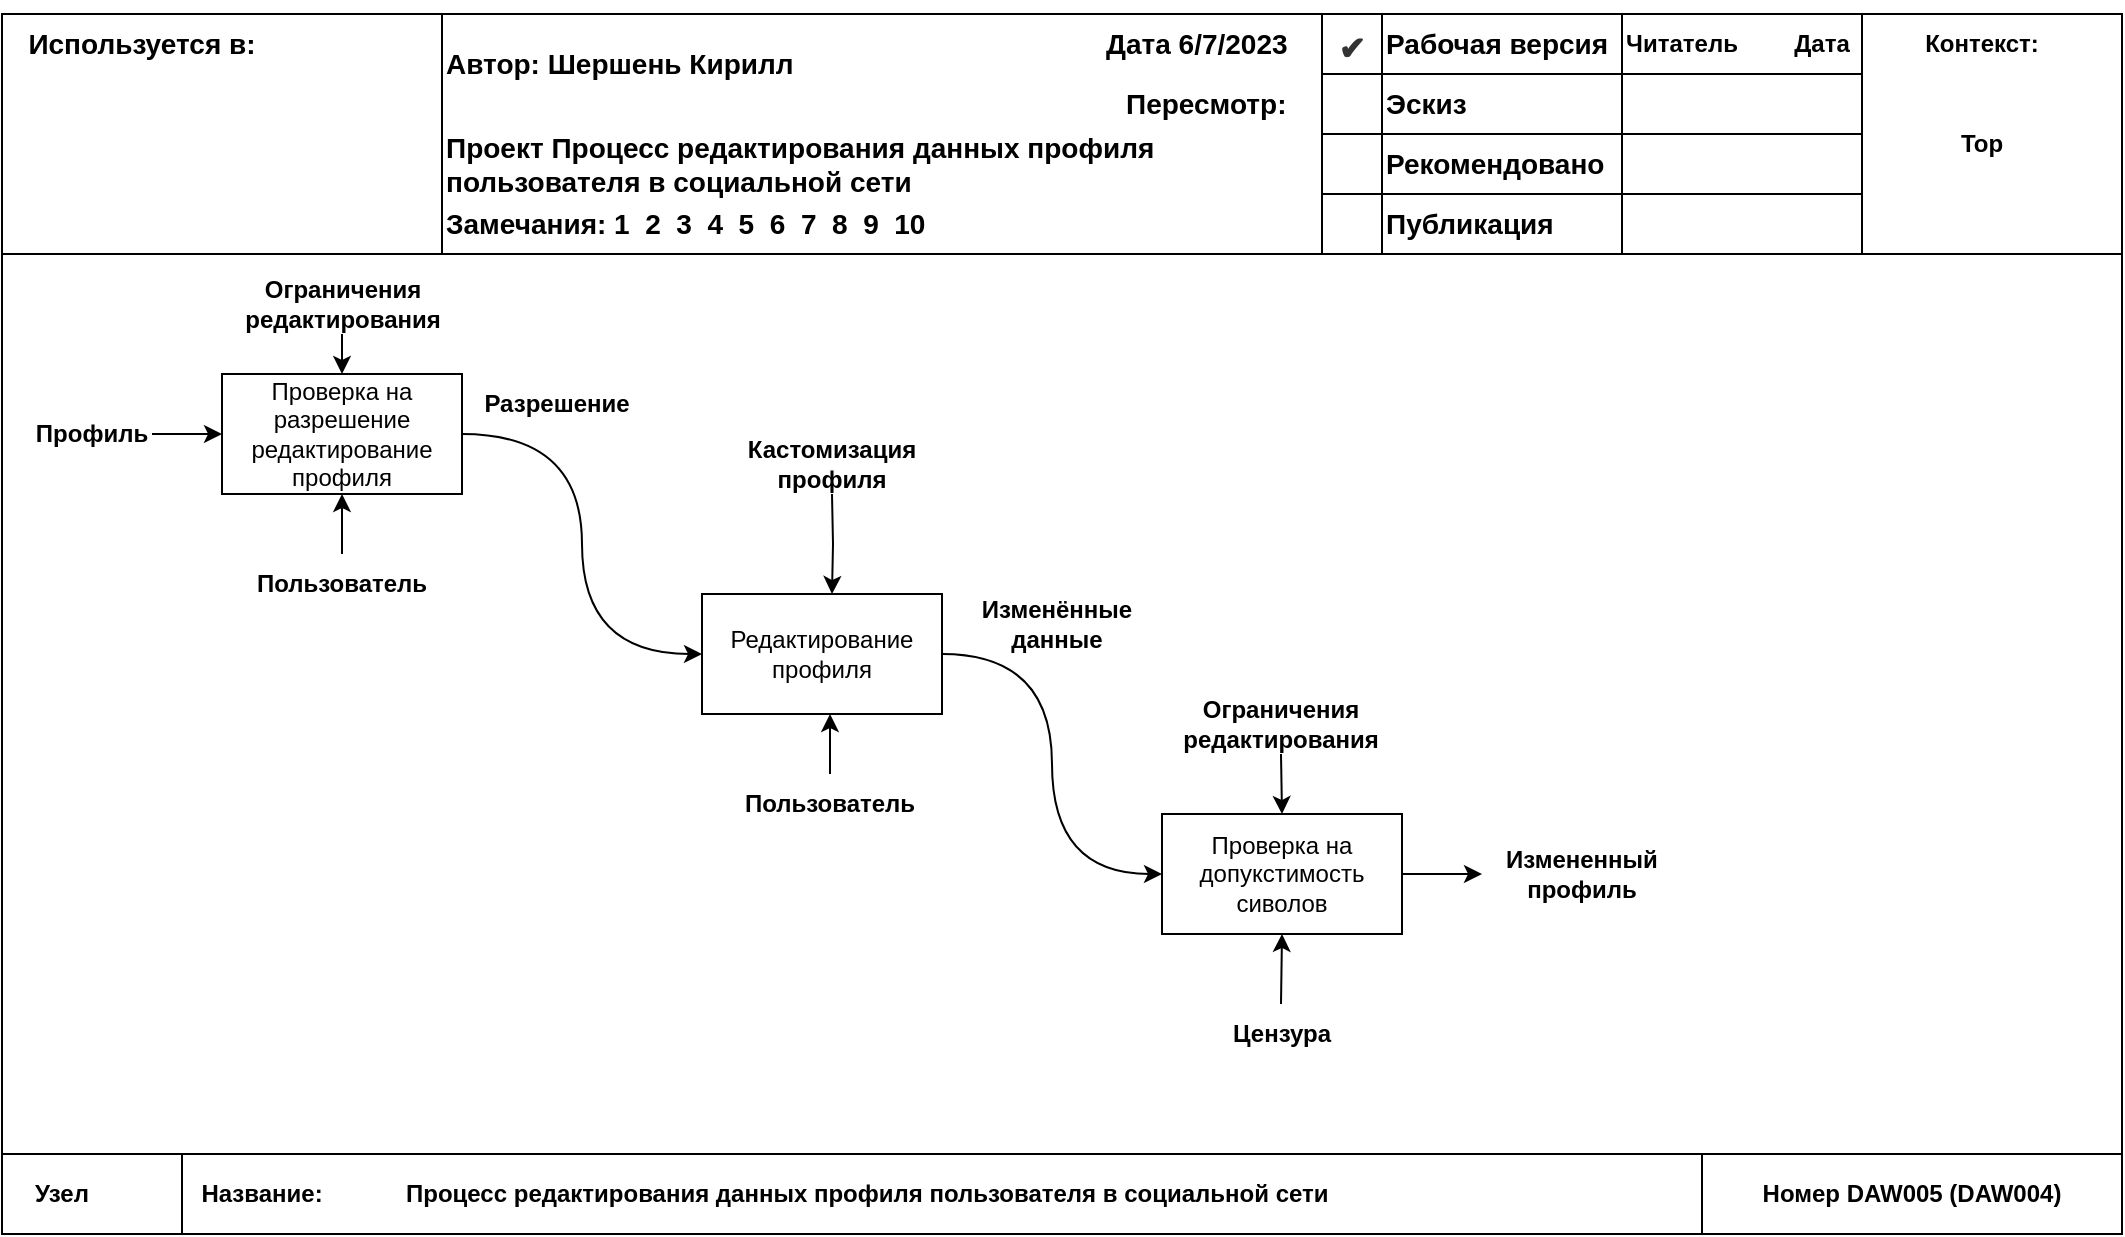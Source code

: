 <mxfile version="21.3.7" type="device">
  <diagram name="Страница 1" id="diLD5LzVFgRZqdGkdDWV">
    <mxGraphModel dx="673" dy="405" grid="1" gridSize="10" guides="1" tooltips="1" connect="1" arrows="1" fold="1" page="1" pageScale="1" pageWidth="827" pageHeight="1169" math="1" shadow="0">
      <root>
        <mxCell id="0" />
        <mxCell id="1" parent="0" />
        <mxCell id="1RbmcxwVJJcCTUtlxGei-1" value="" style="rounded=0;whiteSpace=wrap;html=1;fontFamily=Helvetica;fontStyle=1" vertex="1" parent="1">
          <mxGeometry x="30" y="60" width="1060" height="605" as="geometry" />
        </mxCell>
        <mxCell id="1RbmcxwVJJcCTUtlxGei-2" value="" style="rounded=0;whiteSpace=wrap;html=1;fontFamily=Helvetica;fontStyle=1" vertex="1" parent="1">
          <mxGeometry x="30" y="60" width="1060" height="120" as="geometry" />
        </mxCell>
        <mxCell id="1RbmcxwVJJcCTUtlxGei-3" value="" style="rounded=0;whiteSpace=wrap;html=1;fontFamily=Helvetica;fontStyle=1" vertex="1" parent="1">
          <mxGeometry x="30" y="60" width="220" height="120" as="geometry" />
        </mxCell>
        <mxCell id="1RbmcxwVJJcCTUtlxGei-4" value="" style="rounded=0;whiteSpace=wrap;html=1;fontFamily=Helvetica;fontStyle=1" vertex="1" parent="1">
          <mxGeometry x="900" y="60" width="190" height="120" as="geometry" />
        </mxCell>
        <mxCell id="1RbmcxwVJJcCTUtlxGei-6" value="" style="rounded=0;whiteSpace=wrap;html=1;fontFamily=Helvetica;fontStyle=1" vertex="1" parent="1">
          <mxGeometry x="720" y="60" width="240" height="30" as="geometry" />
        </mxCell>
        <mxCell id="1RbmcxwVJJcCTUtlxGei-7" value="" style="rounded=0;whiteSpace=wrap;html=1;fontFamily=Helvetica;fontStyle=1" vertex="1" parent="1">
          <mxGeometry x="720" y="90" width="240" height="30" as="geometry" />
        </mxCell>
        <mxCell id="1RbmcxwVJJcCTUtlxGei-8" value="" style="rounded=0;whiteSpace=wrap;html=1;fontFamily=Helvetica;fontStyle=1" vertex="1" parent="1">
          <mxGeometry x="720" y="120" width="240" height="30" as="geometry" />
        </mxCell>
        <mxCell id="1RbmcxwVJJcCTUtlxGei-9" value="" style="rounded=0;whiteSpace=wrap;html=1;fontFamily=Helvetica;fontStyle=1" vertex="1" parent="1">
          <mxGeometry x="720" y="150" width="240" height="30" as="geometry" />
        </mxCell>
        <mxCell id="1RbmcxwVJJcCTUtlxGei-12" value="" style="rounded=0;whiteSpace=wrap;html=1;fontFamily=Helvetica;fontStyle=1" vertex="1" parent="1">
          <mxGeometry x="690" y="60" width="30" height="30" as="geometry" />
        </mxCell>
        <mxCell id="1RbmcxwVJJcCTUtlxGei-13" value="" style="rounded=0;whiteSpace=wrap;html=1;fontFamily=Helvetica;fontStyle=1" vertex="1" parent="1">
          <mxGeometry x="690" y="90" width="30" height="30" as="geometry" />
        </mxCell>
        <mxCell id="1RbmcxwVJJcCTUtlxGei-14" value="" style="rounded=0;whiteSpace=wrap;html=1;fontFamily=Helvetica;fontStyle=1" vertex="1" parent="1">
          <mxGeometry x="690" y="120" width="30" height="30" as="geometry" />
        </mxCell>
        <mxCell id="1RbmcxwVJJcCTUtlxGei-15" value="" style="rounded=0;whiteSpace=wrap;html=1;fontFamily=Helvetica;fontStyle=1" vertex="1" parent="1">
          <mxGeometry x="690" y="150" width="30" height="30" as="geometry" />
        </mxCell>
        <mxCell id="1RbmcxwVJJcCTUtlxGei-17" value="" style="rounded=0;whiteSpace=wrap;html=1;fontFamily=Helvetica;fontStyle=1" vertex="1" parent="1">
          <mxGeometry x="30" y="630" width="1060" height="40" as="geometry" />
        </mxCell>
        <mxCell id="1RbmcxwVJJcCTUtlxGei-18" value="Используется в:" style="text;html=1;strokeColor=none;fillColor=none;align=center;verticalAlign=middle;whiteSpace=wrap;rounded=0;fontSize=14;fontFamily=Helvetica;fontStyle=1" vertex="1" parent="1">
          <mxGeometry x="30" y="60" width="140" height="30" as="geometry" />
        </mxCell>
        <mxCell id="1RbmcxwVJJcCTUtlxGei-21" value="Автор: Шершень Кирилл" style="text;html=1;strokeColor=none;fillColor=none;align=left;verticalAlign=middle;whiteSpace=wrap;rounded=0;fontSize=14;fontFamily=Helvetica;fontStyle=1" vertex="1" parent="1">
          <mxGeometry x="250" y="70" width="250" height="30" as="geometry" />
        </mxCell>
        <mxCell id="1RbmcxwVJJcCTUtlxGei-22" value="Проект Процесс редактирования данных профиля пользователя в социальной сети" style="text;html=1;strokeColor=none;fillColor=none;align=left;verticalAlign=middle;whiteSpace=wrap;rounded=0;fontSize=14;fontFamily=Helvetica;fontStyle=1" vertex="1" parent="1">
          <mxGeometry x="250" y="120" width="440" height="30" as="geometry" />
        </mxCell>
        <mxCell id="1RbmcxwVJJcCTUtlxGei-23" value="Дата 6/7/2023" style="text;html=1;strokeColor=none;fillColor=none;align=left;verticalAlign=middle;whiteSpace=wrap;rounded=0;fontSize=14;fontFamily=Helvetica;fontStyle=1" vertex="1" parent="1">
          <mxGeometry x="580" y="60" width="120" height="30" as="geometry" />
        </mxCell>
        <mxCell id="1RbmcxwVJJcCTUtlxGei-24" value="Пересмотр:" style="text;html=1;strokeColor=none;fillColor=none;align=left;verticalAlign=middle;whiteSpace=wrap;rounded=0;fontSize=14;fontFamily=Helvetica;fontStyle=1" vertex="1" parent="1">
          <mxGeometry x="590" y="90" width="120" height="30" as="geometry" />
        </mxCell>
        <mxCell id="1RbmcxwVJJcCTUtlxGei-25" value="Рабочая версия" style="text;html=1;strokeColor=none;fillColor=none;align=left;verticalAlign=middle;whiteSpace=wrap;rounded=0;fontSize=14;fontFamily=Helvetica;fontStyle=1" vertex="1" parent="1">
          <mxGeometry x="720" y="60" width="120" height="30" as="geometry" />
        </mxCell>
        <mxCell id="1RbmcxwVJJcCTUtlxGei-26" value="Эскиз" style="text;html=1;strokeColor=none;fillColor=none;align=left;verticalAlign=middle;whiteSpace=wrap;rounded=0;fontSize=14;fontFamily=Helvetica;fontStyle=1" vertex="1" parent="1">
          <mxGeometry x="720" y="90" width="120" height="30" as="geometry" />
        </mxCell>
        <mxCell id="1RbmcxwVJJcCTUtlxGei-27" value="Рекомендовано" style="text;html=1;strokeColor=none;fillColor=none;align=left;verticalAlign=middle;whiteSpace=wrap;rounded=0;fontSize=14;fontFamily=Helvetica;fontStyle=1" vertex="1" parent="1">
          <mxGeometry x="720" y="120" width="120" height="30" as="geometry" />
        </mxCell>
        <mxCell id="1RbmcxwVJJcCTUtlxGei-28" value="Публикация" style="text;html=1;strokeColor=none;fillColor=none;align=left;verticalAlign=middle;whiteSpace=wrap;rounded=0;fontSize=14;fontFamily=Helvetica;fontStyle=1" vertex="1" parent="1">
          <mxGeometry x="720" y="150" width="120" height="30" as="geometry" />
        </mxCell>
        <mxCell id="1RbmcxwVJJcCTUtlxGei-29" value="" style="rounded=0;whiteSpace=wrap;html=1;fontFamily=Helvetica;fontStyle=1" vertex="1" parent="1">
          <mxGeometry x="840" y="150" width="120" height="30" as="geometry" />
        </mxCell>
        <mxCell id="1RbmcxwVJJcCTUtlxGei-30" value="" style="rounded=0;whiteSpace=wrap;html=1;fontFamily=Helvetica;fontStyle=1" vertex="1" parent="1">
          <mxGeometry x="840" y="120" width="120" height="30" as="geometry" />
        </mxCell>
        <mxCell id="1RbmcxwVJJcCTUtlxGei-31" value="" style="rounded=0;whiteSpace=wrap;html=1;fontFamily=Helvetica;fontStyle=1" vertex="1" parent="1">
          <mxGeometry x="840" y="90" width="120" height="30" as="geometry" />
        </mxCell>
        <mxCell id="1RbmcxwVJJcCTUtlxGei-32" value="" style="rounded=0;whiteSpace=wrap;html=1;fontFamily=Helvetica;fontStyle=1" vertex="1" parent="1">
          <mxGeometry x="840" y="60" width="120" height="30" as="geometry" />
        </mxCell>
        <mxCell id="1RbmcxwVJJcCTUtlxGei-33" value="Читатель" style="text;html=1;strokeColor=none;fillColor=none;align=center;verticalAlign=middle;whiteSpace=wrap;rounded=0;fontFamily=Helvetica;fontStyle=1" vertex="1" parent="1">
          <mxGeometry x="840" y="60" width="60" height="30" as="geometry" />
        </mxCell>
        <mxCell id="1RbmcxwVJJcCTUtlxGei-35" value="Дата" style="text;html=1;strokeColor=none;fillColor=none;align=center;verticalAlign=middle;whiteSpace=wrap;rounded=0;fontFamily=Helvetica;fontStyle=1" vertex="1" parent="1">
          <mxGeometry x="910" y="60" width="60" height="30" as="geometry" />
        </mxCell>
        <mxCell id="1RbmcxwVJJcCTUtlxGei-36" value="Контекст:" style="text;html=1;strokeColor=none;fillColor=none;align=center;verticalAlign=middle;whiteSpace=wrap;rounded=0;fontFamily=Helvetica;fontStyle=1" vertex="1" parent="1">
          <mxGeometry x="990" y="60" width="60" height="30" as="geometry" />
        </mxCell>
        <mxCell id="1RbmcxwVJJcCTUtlxGei-37" value="Top" style="text;html=1;strokeColor=none;fillColor=none;align=center;verticalAlign=middle;whiteSpace=wrap;rounded=0;fontFamily=Helvetica;fontStyle=1" vertex="1" parent="1">
          <mxGeometry x="990" y="110" width="60" height="30" as="geometry" />
        </mxCell>
        <mxCell id="1RbmcxwVJJcCTUtlxGei-38" value="Замечания: 1&amp;nbsp; 2&amp;nbsp; 3&amp;nbsp; 4&amp;nbsp; 5&amp;nbsp; 6&amp;nbsp; 7&amp;nbsp; 8&amp;nbsp; 9&amp;nbsp; 10" style="text;html=1;strokeColor=none;fillColor=none;align=left;verticalAlign=middle;whiteSpace=wrap;rounded=0;fontSize=14;fontFamily=Helvetica;fontStyle=1" vertex="1" parent="1">
          <mxGeometry x="250" y="150" width="440" height="30" as="geometry" />
        </mxCell>
        <mxCell id="1RbmcxwVJJcCTUtlxGei-39" value="" style="rounded=0;whiteSpace=wrap;html=1;fontFamily=Helvetica;fontStyle=1" vertex="1" parent="1">
          <mxGeometry x="30" y="630" width="90" height="40" as="geometry" />
        </mxCell>
        <mxCell id="1RbmcxwVJJcCTUtlxGei-40" value="Узел" style="text;html=1;strokeColor=none;fillColor=none;align=center;verticalAlign=middle;whiteSpace=wrap;rounded=0;fontFamily=Helvetica;fontStyle=1" vertex="1" parent="1">
          <mxGeometry x="30" y="635" width="60" height="30" as="geometry" />
        </mxCell>
        <mxCell id="1RbmcxwVJJcCTUtlxGei-43" value="Процесс редактирования данных профиля пользователя в социальной сети" style="text;html=1;strokeColor=none;fillColor=none;align=left;verticalAlign=middle;whiteSpace=wrap;rounded=0;fontFamily=Helvetica;fontStyle=1" vertex="1" parent="1">
          <mxGeometry x="230" y="635" width="520" height="30" as="geometry" />
        </mxCell>
        <mxCell id="1RbmcxwVJJcCTUtlxGei-44" value="Название:" style="text;html=1;strokeColor=none;fillColor=none;align=center;verticalAlign=middle;whiteSpace=wrap;rounded=0;fontFamily=Helvetica;fontStyle=1" vertex="1" parent="1">
          <mxGeometry x="130" y="635" width="60" height="30" as="geometry" />
        </mxCell>
        <mxCell id="1RbmcxwVJJcCTUtlxGei-45" value="" style="rounded=0;whiteSpace=wrap;html=1;fontFamily=Helvetica;fontStyle=1" vertex="1" parent="1">
          <mxGeometry x="880" y="630" width="210" height="40" as="geometry" />
        </mxCell>
        <mxCell id="1RbmcxwVJJcCTUtlxGei-46" value="Номер DAW005 (DAW004)" style="text;html=1;strokeColor=none;fillColor=none;align=center;verticalAlign=middle;whiteSpace=wrap;rounded=0;fontFamily=Helvetica;fontStyle=1" vertex="1" parent="1">
          <mxGeometry x="890" y="635" width="190" height="30" as="geometry" />
        </mxCell>
        <mxCell id="1RbmcxwVJJcCTUtlxGei-76" style="edgeStyle=orthogonalEdgeStyle;rounded=0;orthogonalLoop=1;jettySize=auto;html=1;exitX=1;exitY=0.5;exitDx=0;exitDy=0;entryX=0;entryY=0.5;entryDx=0;entryDy=0;curved=1;" edge="1" parent="1" source="1RbmcxwVJJcCTUtlxGei-62" target="1RbmcxwVJJcCTUtlxGei-75">
          <mxGeometry relative="1" as="geometry" />
        </mxCell>
        <mxCell id="1RbmcxwVJJcCTUtlxGei-62" value="Проверка на разрешение редактирование профиля" style="rounded=0;whiteSpace=wrap;html=1;" vertex="1" parent="1">
          <mxGeometry x="140" y="240" width="120" height="60" as="geometry" />
        </mxCell>
        <mxCell id="1RbmcxwVJJcCTUtlxGei-68" style="edgeStyle=orthogonalEdgeStyle;rounded=0;orthogonalLoop=1;jettySize=auto;html=1;exitX=1;exitY=0.5;exitDx=0;exitDy=0;entryX=0;entryY=0.5;entryDx=0;entryDy=0;" edge="1" parent="1" source="1RbmcxwVJJcCTUtlxGei-65" target="1RbmcxwVJJcCTUtlxGei-62">
          <mxGeometry relative="1" as="geometry" />
        </mxCell>
        <mxCell id="1RbmcxwVJJcCTUtlxGei-65" value="Профиль" style="text;html=1;strokeColor=none;fillColor=none;align=center;verticalAlign=middle;whiteSpace=wrap;rounded=0;fontFamily=Helvetica;fontStyle=1" vertex="1" parent="1">
          <mxGeometry x="45" y="255" width="60" height="30" as="geometry" />
        </mxCell>
        <mxCell id="1RbmcxwVJJcCTUtlxGei-72" style="edgeStyle=orthogonalEdgeStyle;rounded=0;orthogonalLoop=1;jettySize=auto;html=1;exitX=0.5;exitY=1;exitDx=0;exitDy=0;entryX=0.5;entryY=0;entryDx=0;entryDy=0;" edge="1" parent="1" source="1RbmcxwVJJcCTUtlxGei-70" target="1RbmcxwVJJcCTUtlxGei-62">
          <mxGeometry relative="1" as="geometry" />
        </mxCell>
        <mxCell id="1RbmcxwVJJcCTUtlxGei-70" value="Ограничения&lt;br&gt;редактирования" style="text;html=1;strokeColor=none;fillColor=none;align=center;verticalAlign=middle;whiteSpace=wrap;rounded=0;fontFamily=Helvetica;fontStyle=1" vertex="1" parent="1">
          <mxGeometry x="152.5" y="190" width="95" height="30" as="geometry" />
        </mxCell>
        <mxCell id="1RbmcxwVJJcCTUtlxGei-74" style="edgeStyle=orthogonalEdgeStyle;rounded=0;orthogonalLoop=1;jettySize=auto;html=1;exitX=0.5;exitY=0;exitDx=0;exitDy=0;entryX=0.5;entryY=1;entryDx=0;entryDy=0;" edge="1" parent="1" source="1RbmcxwVJJcCTUtlxGei-73" target="1RbmcxwVJJcCTUtlxGei-62">
          <mxGeometry relative="1" as="geometry" />
        </mxCell>
        <mxCell id="1RbmcxwVJJcCTUtlxGei-73" value="Пользователь" style="text;html=1;strokeColor=none;fillColor=none;align=center;verticalAlign=middle;whiteSpace=wrap;rounded=0;fontFamily=Helvetica;fontStyle=1" vertex="1" parent="1">
          <mxGeometry x="170" y="330" width="60" height="30" as="geometry" />
        </mxCell>
        <mxCell id="1RbmcxwVJJcCTUtlxGei-85" style="edgeStyle=orthogonalEdgeStyle;rounded=0;orthogonalLoop=1;jettySize=auto;html=1;exitX=1;exitY=0.5;exitDx=0;exitDy=0;entryX=0;entryY=0.5;entryDx=0;entryDy=0;curved=1;" edge="1" parent="1" source="1RbmcxwVJJcCTUtlxGei-75" target="1RbmcxwVJJcCTUtlxGei-83">
          <mxGeometry relative="1" as="geometry" />
        </mxCell>
        <mxCell id="1RbmcxwVJJcCTUtlxGei-75" value="Редактирование профиля" style="rounded=0;whiteSpace=wrap;html=1;" vertex="1" parent="1">
          <mxGeometry x="380" y="350" width="120" height="60" as="geometry" />
        </mxCell>
        <mxCell id="1RbmcxwVJJcCTUtlxGei-77" value="Разрешение" style="text;html=1;strokeColor=none;fillColor=none;align=center;verticalAlign=middle;whiteSpace=wrap;rounded=0;fontFamily=Helvetica;fontStyle=1" vertex="1" parent="1">
          <mxGeometry x="260" y="240" width="95" height="30" as="geometry" />
        </mxCell>
        <mxCell id="1RbmcxwVJJcCTUtlxGei-78" style="edgeStyle=orthogonalEdgeStyle;rounded=0;orthogonalLoop=1;jettySize=auto;html=1;exitX=0.5;exitY=0;exitDx=0;exitDy=0;entryX=0.5;entryY=1;entryDx=0;entryDy=0;" edge="1" parent="1" source="1RbmcxwVJJcCTUtlxGei-79">
          <mxGeometry relative="1" as="geometry">
            <mxPoint x="444" y="410" as="targetPoint" />
          </mxGeometry>
        </mxCell>
        <mxCell id="1RbmcxwVJJcCTUtlxGei-79" value="Пользователь" style="text;html=1;strokeColor=none;fillColor=none;align=center;verticalAlign=middle;whiteSpace=wrap;rounded=0;fontFamily=Helvetica;fontStyle=1" vertex="1" parent="1">
          <mxGeometry x="414" y="440" width="60" height="30" as="geometry" />
        </mxCell>
        <mxCell id="1RbmcxwVJJcCTUtlxGei-80" style="edgeStyle=orthogonalEdgeStyle;rounded=0;orthogonalLoop=1;jettySize=auto;html=1;exitX=0.25;exitY=0;exitDx=0;exitDy=0;endArrow=none;endFill=0;startArrow=classic;startFill=1;" edge="1" parent="1" target="1RbmcxwVJJcCTUtlxGei-82">
          <mxGeometry relative="1" as="geometry">
            <mxPoint x="445" y="350" as="sourcePoint" />
          </mxGeometry>
        </mxCell>
        <mxCell id="1RbmcxwVJJcCTUtlxGei-82" value="Кастомизация профиля" style="text;html=1;strokeColor=none;fillColor=none;align=center;verticalAlign=middle;whiteSpace=wrap;rounded=0;fontFamily=Helvetica;fontStyle=1" vertex="1" parent="1">
          <mxGeometry x="400" y="270" width="90" height="30" as="geometry" />
        </mxCell>
        <mxCell id="1RbmcxwVJJcCTUtlxGei-94" style="edgeStyle=orthogonalEdgeStyle;rounded=0;orthogonalLoop=1;jettySize=auto;html=1;exitX=1;exitY=0.5;exitDx=0;exitDy=0;entryX=0;entryY=0.5;entryDx=0;entryDy=0;" edge="1" parent="1" source="1RbmcxwVJJcCTUtlxGei-83" target="1RbmcxwVJJcCTUtlxGei-93">
          <mxGeometry relative="1" as="geometry" />
        </mxCell>
        <mxCell id="1RbmcxwVJJcCTUtlxGei-83" value="Проверка на допукстимость сиволов" style="rounded=0;whiteSpace=wrap;html=1;" vertex="1" parent="1">
          <mxGeometry x="610" y="460" width="120" height="60" as="geometry" />
        </mxCell>
        <mxCell id="1RbmcxwVJJcCTUtlxGei-87" style="edgeStyle=orthogonalEdgeStyle;rounded=0;orthogonalLoop=1;jettySize=auto;html=1;exitX=0.5;exitY=1;exitDx=0;exitDy=0;entryX=0.5;entryY=0;entryDx=0;entryDy=0;" edge="1" parent="1" source="1RbmcxwVJJcCTUtlxGei-84" target="1RbmcxwVJJcCTUtlxGei-83">
          <mxGeometry relative="1" as="geometry" />
        </mxCell>
        <mxCell id="1RbmcxwVJJcCTUtlxGei-84" value="Ограничения&lt;br&gt;редактирования" style="text;html=1;strokeColor=none;fillColor=none;align=center;verticalAlign=middle;whiteSpace=wrap;rounded=0;fontFamily=Helvetica;fontStyle=1" vertex="1" parent="1">
          <mxGeometry x="622" y="400" width="95" height="30" as="geometry" />
        </mxCell>
        <mxCell id="1RbmcxwVJJcCTUtlxGei-90" style="edgeStyle=orthogonalEdgeStyle;rounded=0;orthogonalLoop=1;jettySize=auto;html=1;exitX=0.5;exitY=0;exitDx=0;exitDy=0;entryX=0.5;entryY=1;entryDx=0;entryDy=0;" edge="1" parent="1" source="1RbmcxwVJJcCTUtlxGei-89" target="1RbmcxwVJJcCTUtlxGei-83">
          <mxGeometry relative="1" as="geometry" />
        </mxCell>
        <mxCell id="1RbmcxwVJJcCTUtlxGei-89" value="Цензура" style="text;html=1;strokeColor=none;fillColor=none;align=center;verticalAlign=middle;whiteSpace=wrap;rounded=0;fontFamily=Helvetica;fontStyle=1" vertex="1" parent="1">
          <mxGeometry x="639.5" y="555" width="60" height="30" as="geometry" />
        </mxCell>
        <mxCell id="1RbmcxwVJJcCTUtlxGei-93" value="Измененный профиль" style="text;html=1;strokeColor=none;fillColor=none;align=center;verticalAlign=middle;whiteSpace=wrap;rounded=0;fontFamily=Helvetica;fontStyle=1" vertex="1" parent="1">
          <mxGeometry x="770" y="475" width="100" height="30" as="geometry" />
        </mxCell>
        <mxCell id="1RbmcxwVJJcCTUtlxGei-95" value="&lt;br&gt;&lt;font style=&quot;font-size: 16px;&quot;&gt;&lt;span style=&quot;color: rgb(51, 51, 51); font-family: &amp;quot;YS Text&amp;quot;, Arial, Helvetica, &amp;quot;Arial Unicode MS&amp;quot;, sans-serif; font-style: normal; font-variant-ligatures: normal; font-variant-caps: normal; font-weight: 700; letter-spacing: normal; orphans: 2; text-align: start; text-indent: 0px; text-transform: none; widows: 2; word-spacing: 0px; -webkit-text-stroke-width: 0px; background-color: rgb(255, 255, 255); text-decoration-thickness: initial; text-decoration-style: initial; text-decoration-color: initial; float: none; display: inline !important;&quot;&gt;✔&lt;/span&gt;&lt;br&gt;&lt;/font&gt;" style="text;html=1;strokeColor=none;fillColor=none;align=center;verticalAlign=middle;whiteSpace=wrap;rounded=0;" vertex="1" parent="1">
          <mxGeometry x="685" y="60" width="40" height="20" as="geometry" />
        </mxCell>
        <mxCell id="1RbmcxwVJJcCTUtlxGei-96" value="Изменённые данные" style="text;html=1;strokeColor=none;fillColor=none;align=center;verticalAlign=middle;whiteSpace=wrap;rounded=0;fontFamily=Helvetica;fontStyle=1" vertex="1" parent="1">
          <mxGeometry x="510" y="350" width="95" height="30" as="geometry" />
        </mxCell>
      </root>
    </mxGraphModel>
  </diagram>
</mxfile>
